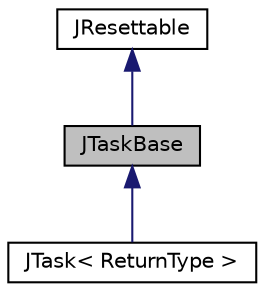 digraph "JTaskBase"
{
  edge [fontname="Helvetica",fontsize="10",labelfontname="Helvetica",labelfontsize="10"];
  node [fontname="Helvetica",fontsize="10",shape=record];
  Node1 [label="JTaskBase",height=0.2,width=0.4,color="black", fillcolor="grey75", style="filled" fontcolor="black"];
  Node2 -> Node1 [dir="back",color="midnightblue",fontsize="10",style="solid",fontname="Helvetica"];
  Node2 [label="JResettable",height=0.2,width=0.4,color="black", fillcolor="white", style="filled",URL="$class_j_resettable.html"];
  Node1 -> Node3 [dir="back",color="midnightblue",fontsize="10",style="solid",fontname="Helvetica"];
  Node3 [label="JTask\< ReturnType \>",height=0.2,width=0.4,color="black", fillcolor="white", style="filled",URL="$class_j_task.html"];
}

